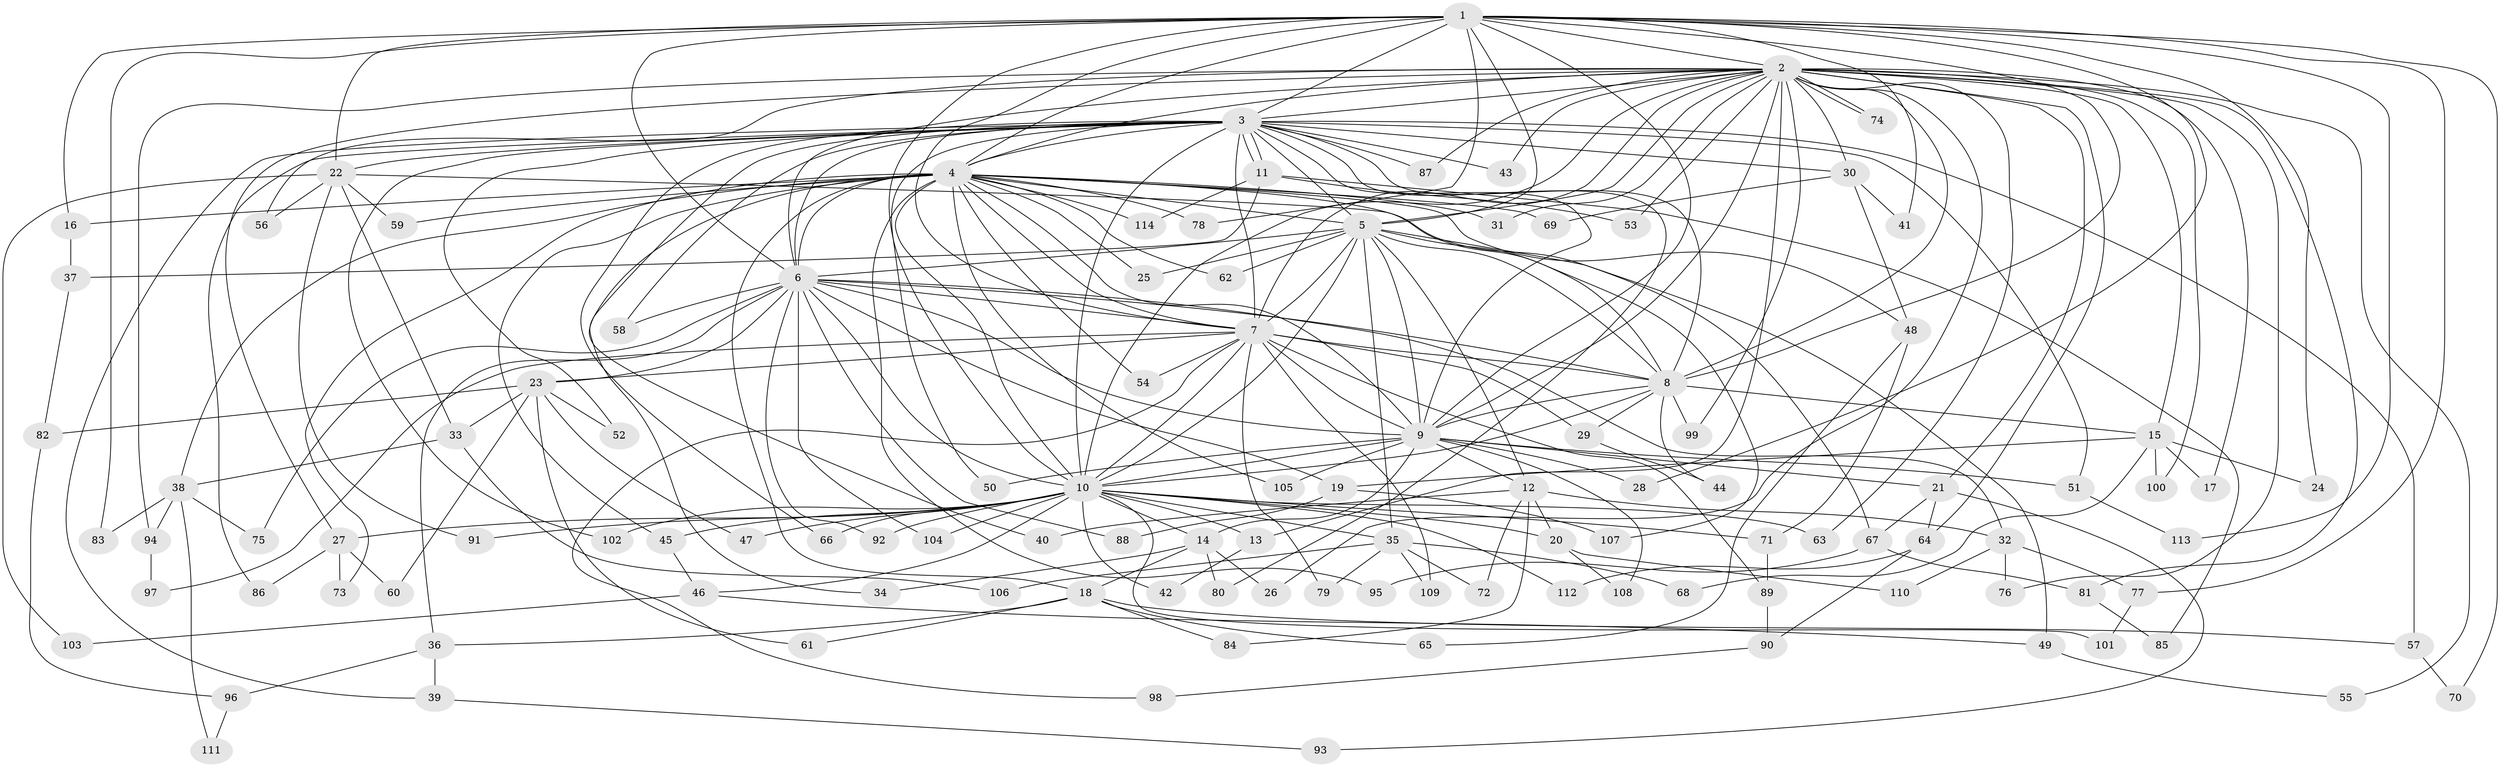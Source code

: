 // coarse degree distribution, {14: 0.014492753623188406, 27: 0.014492753623188406, 23: 0.014492753623188406, 8: 0.043478260869565216, 11: 0.014492753623188406, 15: 0.014492753623188406, 22: 0.028985507246376812, 6: 0.057971014492753624, 2: 0.5217391304347826, 5: 0.057971014492753624, 4: 0.057971014492753624, 9: 0.014492753623188406, 10: 0.014492753623188406, 3: 0.11594202898550725, 1: 0.014492753623188406}
// Generated by graph-tools (version 1.1) at 2025/49/03/04/25 22:49:20]
// undirected, 114 vertices, 253 edges
graph export_dot {
  node [color=gray90,style=filled];
  1;
  2;
  3;
  4;
  5;
  6;
  7;
  8;
  9;
  10;
  11;
  12;
  13;
  14;
  15;
  16;
  17;
  18;
  19;
  20;
  21;
  22;
  23;
  24;
  25;
  26;
  27;
  28;
  29;
  30;
  31;
  32;
  33;
  34;
  35;
  36;
  37;
  38;
  39;
  40;
  41;
  42;
  43;
  44;
  45;
  46;
  47;
  48;
  49;
  50;
  51;
  52;
  53;
  54;
  55;
  56;
  57;
  58;
  59;
  60;
  61;
  62;
  63;
  64;
  65;
  66;
  67;
  68;
  69;
  70;
  71;
  72;
  73;
  74;
  75;
  76;
  77;
  78;
  79;
  80;
  81;
  82;
  83;
  84;
  85;
  86;
  87;
  88;
  89;
  90;
  91;
  92;
  93;
  94;
  95;
  96;
  97;
  98;
  99;
  100;
  101;
  102;
  103;
  104;
  105;
  106;
  107;
  108;
  109;
  110;
  111;
  112;
  113;
  114;
  1 -- 2;
  1 -- 3;
  1 -- 4;
  1 -- 5;
  1 -- 6;
  1 -- 7;
  1 -- 8;
  1 -- 9;
  1 -- 10;
  1 -- 16;
  1 -- 22;
  1 -- 24;
  1 -- 28;
  1 -- 41;
  1 -- 70;
  1 -- 77;
  1 -- 78;
  1 -- 83;
  1 -- 113;
  2 -- 3;
  2 -- 4;
  2 -- 5;
  2 -- 6;
  2 -- 7;
  2 -- 8;
  2 -- 9;
  2 -- 10;
  2 -- 13;
  2 -- 15;
  2 -- 17;
  2 -- 21;
  2 -- 26;
  2 -- 27;
  2 -- 30;
  2 -- 31;
  2 -- 43;
  2 -- 53;
  2 -- 55;
  2 -- 56;
  2 -- 63;
  2 -- 64;
  2 -- 74;
  2 -- 74;
  2 -- 76;
  2 -- 81;
  2 -- 87;
  2 -- 94;
  2 -- 99;
  2 -- 100;
  3 -- 4;
  3 -- 5;
  3 -- 6;
  3 -- 7;
  3 -- 8;
  3 -- 9;
  3 -- 10;
  3 -- 11;
  3 -- 11;
  3 -- 22;
  3 -- 30;
  3 -- 39;
  3 -- 40;
  3 -- 43;
  3 -- 50;
  3 -- 51;
  3 -- 52;
  3 -- 57;
  3 -- 58;
  3 -- 66;
  3 -- 80;
  3 -- 86;
  3 -- 87;
  3 -- 102;
  4 -- 5;
  4 -- 6;
  4 -- 7;
  4 -- 8;
  4 -- 9;
  4 -- 10;
  4 -- 16;
  4 -- 18;
  4 -- 25;
  4 -- 31;
  4 -- 34;
  4 -- 38;
  4 -- 45;
  4 -- 48;
  4 -- 54;
  4 -- 59;
  4 -- 62;
  4 -- 69;
  4 -- 73;
  4 -- 78;
  4 -- 95;
  4 -- 105;
  4 -- 114;
  5 -- 6;
  5 -- 7;
  5 -- 8;
  5 -- 9;
  5 -- 10;
  5 -- 12;
  5 -- 25;
  5 -- 35;
  5 -- 49;
  5 -- 62;
  5 -- 107;
  6 -- 7;
  6 -- 8;
  6 -- 9;
  6 -- 10;
  6 -- 19;
  6 -- 23;
  6 -- 32;
  6 -- 36;
  6 -- 58;
  6 -- 75;
  6 -- 88;
  6 -- 92;
  6 -- 104;
  7 -- 8;
  7 -- 9;
  7 -- 10;
  7 -- 23;
  7 -- 29;
  7 -- 54;
  7 -- 79;
  7 -- 89;
  7 -- 97;
  7 -- 98;
  7 -- 109;
  8 -- 9;
  8 -- 10;
  8 -- 15;
  8 -- 29;
  8 -- 44;
  8 -- 99;
  9 -- 10;
  9 -- 12;
  9 -- 14;
  9 -- 21;
  9 -- 28;
  9 -- 50;
  9 -- 51;
  9 -- 105;
  9 -- 108;
  10 -- 13;
  10 -- 14;
  10 -- 20;
  10 -- 27;
  10 -- 35;
  10 -- 42;
  10 -- 45;
  10 -- 46;
  10 -- 47;
  10 -- 63;
  10 -- 66;
  10 -- 71;
  10 -- 91;
  10 -- 92;
  10 -- 101;
  10 -- 102;
  10 -- 104;
  10 -- 112;
  11 -- 37;
  11 -- 53;
  11 -- 85;
  11 -- 114;
  12 -- 20;
  12 -- 32;
  12 -- 40;
  12 -- 72;
  12 -- 84;
  13 -- 42;
  14 -- 18;
  14 -- 26;
  14 -- 34;
  14 -- 80;
  15 -- 17;
  15 -- 19;
  15 -- 24;
  15 -- 68;
  15 -- 100;
  16 -- 37;
  18 -- 36;
  18 -- 57;
  18 -- 61;
  18 -- 65;
  18 -- 84;
  19 -- 88;
  19 -- 107;
  20 -- 108;
  20 -- 110;
  21 -- 64;
  21 -- 67;
  21 -- 93;
  22 -- 33;
  22 -- 56;
  22 -- 59;
  22 -- 67;
  22 -- 91;
  22 -- 103;
  23 -- 33;
  23 -- 47;
  23 -- 52;
  23 -- 60;
  23 -- 61;
  23 -- 82;
  27 -- 60;
  27 -- 73;
  27 -- 86;
  29 -- 44;
  30 -- 41;
  30 -- 48;
  30 -- 69;
  32 -- 76;
  32 -- 77;
  32 -- 110;
  33 -- 38;
  33 -- 106;
  35 -- 68;
  35 -- 72;
  35 -- 79;
  35 -- 106;
  35 -- 109;
  36 -- 39;
  36 -- 96;
  37 -- 82;
  38 -- 75;
  38 -- 83;
  38 -- 94;
  38 -- 111;
  39 -- 93;
  45 -- 46;
  46 -- 49;
  46 -- 103;
  48 -- 65;
  48 -- 71;
  49 -- 55;
  51 -- 113;
  57 -- 70;
  64 -- 90;
  64 -- 112;
  67 -- 81;
  67 -- 95;
  71 -- 89;
  77 -- 101;
  81 -- 85;
  82 -- 96;
  89 -- 90;
  90 -- 98;
  94 -- 97;
  96 -- 111;
}
